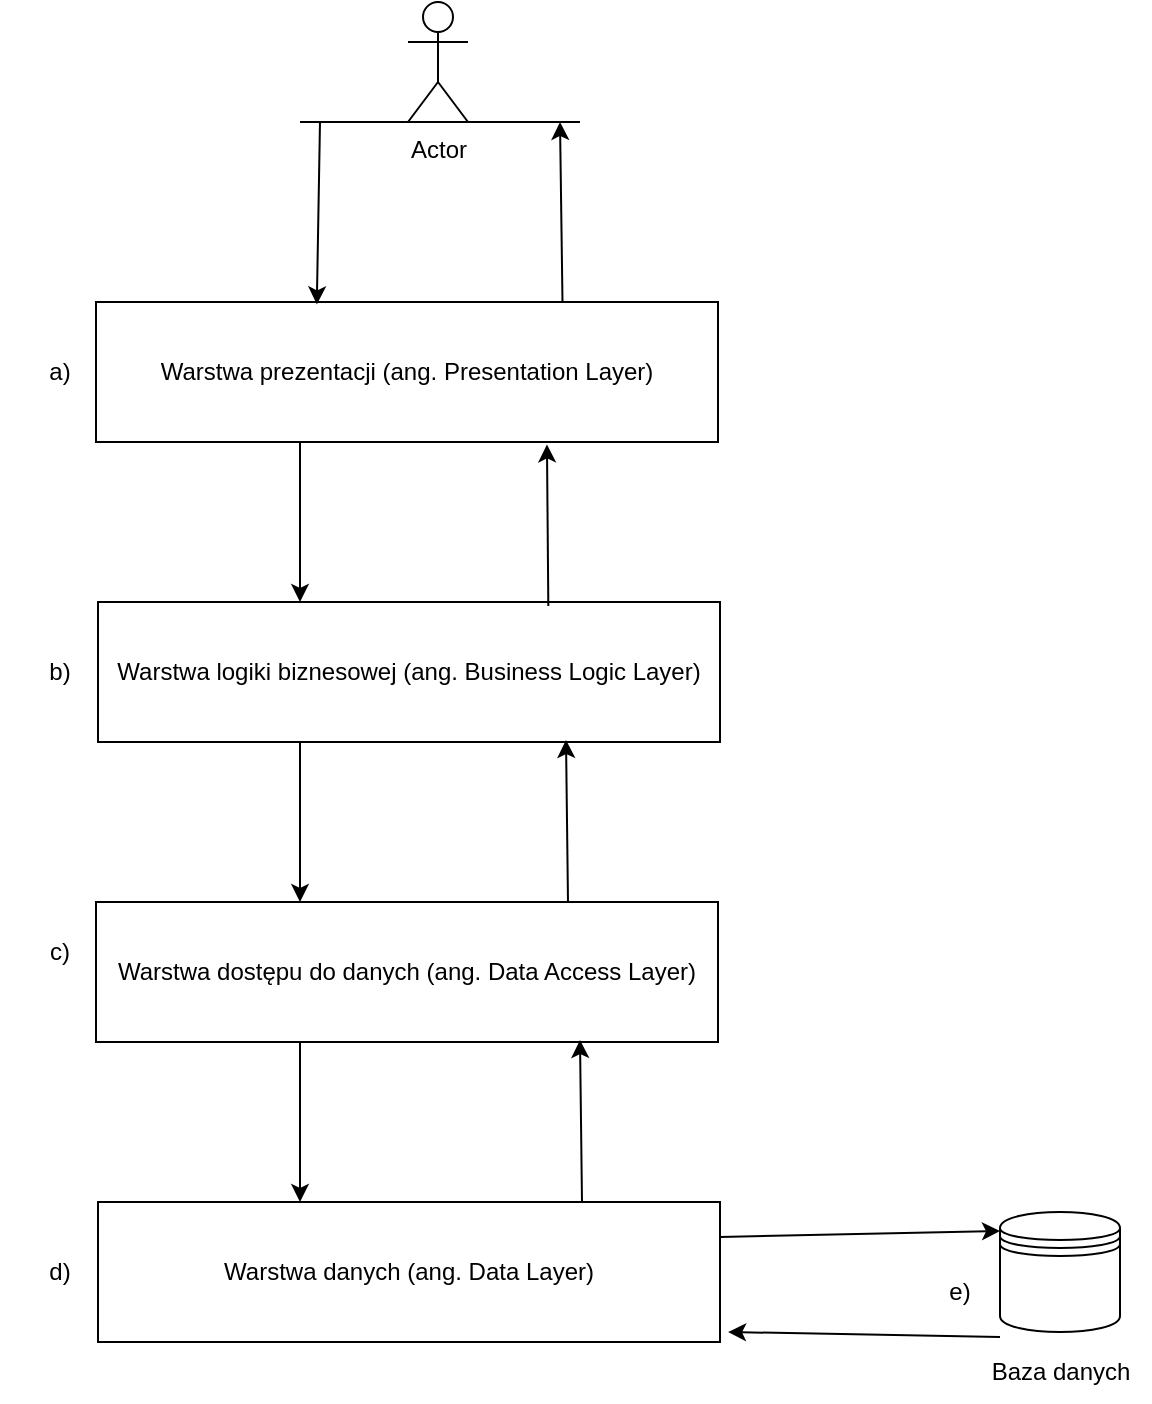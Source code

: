 <mxfile version="24.8.6">
  <diagram id="XNHBBVvSD7BfzJwFbyg2" name="Strona-2">
    <mxGraphModel dx="1195" dy="643" grid="1" gridSize="10" guides="1" tooltips="1" connect="1" arrows="1" fold="1" page="1" pageScale="1" pageWidth="827" pageHeight="1169" math="0" shadow="0">
      <root>
        <mxCell id="0" />
        <mxCell id="1" parent="0" />
        <mxCell id="6ze8ezQ12YMR2CTtZ2g3-1" value="Warstwa prezentacji (ang. Presentation Layer)" style="rounded=0;whiteSpace=wrap;html=1;" vertex="1" parent="1">
          <mxGeometry x="258" y="170" width="311" height="70" as="geometry" />
        </mxCell>
        <mxCell id="6ze8ezQ12YMR2CTtZ2g3-2" value="Warstwa logiki biznesowej (ang. Business Logic Layer)" style="rounded=0;whiteSpace=wrap;html=1;" vertex="1" parent="1">
          <mxGeometry x="259" y="320" width="311" height="70" as="geometry" />
        </mxCell>
        <mxCell id="6ze8ezQ12YMR2CTtZ2g3-3" value="Warstwa dostępu do danych (ang. Data Access Layer)" style="rounded=0;whiteSpace=wrap;html=1;" vertex="1" parent="1">
          <mxGeometry x="258" y="470" width="311" height="70" as="geometry" />
        </mxCell>
        <mxCell id="6ze8ezQ12YMR2CTtZ2g3-4" value="Warstwa danych (ang. Data Layer)" style="rounded=0;whiteSpace=wrap;html=1;" vertex="1" parent="1">
          <mxGeometry x="259" y="620" width="311" height="70" as="geometry" />
        </mxCell>
        <mxCell id="6ze8ezQ12YMR2CTtZ2g3-5" value="Actor" style="shape=umlActor;verticalLabelPosition=bottom;verticalAlign=top;html=1;outlineConnect=0;" vertex="1" parent="1">
          <mxGeometry x="414" y="20" width="30" height="60" as="geometry" />
        </mxCell>
        <mxCell id="6ze8ezQ12YMR2CTtZ2g3-6" value="" style="shape=datastore;whiteSpace=wrap;html=1;" vertex="1" parent="1">
          <mxGeometry x="710" y="625" width="60" height="60" as="geometry" />
        </mxCell>
        <mxCell id="6ze8ezQ12YMR2CTtZ2g3-7" value="" style="endArrow=classic;html=1;rounded=0;entryX=0.355;entryY=0.017;entryDx=0;entryDy=0;entryPerimeter=0;" edge="1" parent="1" target="6ze8ezQ12YMR2CTtZ2g3-1">
          <mxGeometry width="50" height="50" relative="1" as="geometry">
            <mxPoint x="370" y="80" as="sourcePoint" />
            <mxPoint x="430" y="290" as="targetPoint" />
          </mxGeometry>
        </mxCell>
        <mxCell id="6ze8ezQ12YMR2CTtZ2g3-8" value="" style="endArrow=classic;html=1;rounded=0;exitX=0.75;exitY=0;exitDx=0;exitDy=0;" edge="1" parent="1" source="6ze8ezQ12YMR2CTtZ2g3-1">
          <mxGeometry width="50" height="50" relative="1" as="geometry">
            <mxPoint x="380" y="340" as="sourcePoint" />
            <mxPoint x="490" y="80" as="targetPoint" />
          </mxGeometry>
        </mxCell>
        <mxCell id="6ze8ezQ12YMR2CTtZ2g3-9" value="" style="endArrow=none;html=1;rounded=0;" edge="1" parent="1">
          <mxGeometry width="50" height="50" relative="1" as="geometry">
            <mxPoint x="360" y="80" as="sourcePoint" />
            <mxPoint x="500" y="80" as="targetPoint" />
          </mxGeometry>
        </mxCell>
        <mxCell id="6ze8ezQ12YMR2CTtZ2g3-10" value="" style="endArrow=classic;html=1;rounded=0;entryX=0.355;entryY=0.017;entryDx=0;entryDy=0;entryPerimeter=0;" edge="1" parent="1">
          <mxGeometry width="50" height="50" relative="1" as="geometry">
            <mxPoint x="360" y="240" as="sourcePoint" />
            <mxPoint x="360" y="320" as="targetPoint" />
          </mxGeometry>
        </mxCell>
        <mxCell id="6ze8ezQ12YMR2CTtZ2g3-11" value="" style="endArrow=classic;html=1;rounded=0;entryX=0.355;entryY=0.017;entryDx=0;entryDy=0;entryPerimeter=0;" edge="1" parent="1">
          <mxGeometry width="50" height="50" relative="1" as="geometry">
            <mxPoint x="360" y="390" as="sourcePoint" />
            <mxPoint x="360" y="470" as="targetPoint" />
          </mxGeometry>
        </mxCell>
        <mxCell id="6ze8ezQ12YMR2CTtZ2g3-12" value="" style="endArrow=classic;html=1;rounded=0;entryX=0.355;entryY=0.017;entryDx=0;entryDy=0;entryPerimeter=0;" edge="1" parent="1">
          <mxGeometry width="50" height="50" relative="1" as="geometry">
            <mxPoint x="360" y="540" as="sourcePoint" />
            <mxPoint x="360" y="620" as="targetPoint" />
          </mxGeometry>
        </mxCell>
        <mxCell id="6ze8ezQ12YMR2CTtZ2g3-13" value="" style="endArrow=classic;html=1;rounded=0;entryX=0.725;entryY=1.017;entryDx=0;entryDy=0;exitX=0.724;exitY=0.029;exitDx=0;exitDy=0;exitPerimeter=0;entryPerimeter=0;" edge="1" parent="1" source="6ze8ezQ12YMR2CTtZ2g3-2" target="6ze8ezQ12YMR2CTtZ2g3-1">
          <mxGeometry width="50" height="50" relative="1" as="geometry">
            <mxPoint x="490" y="320" as="sourcePoint" />
            <mxPoint x="490" y="250" as="targetPoint" />
          </mxGeometry>
        </mxCell>
        <mxCell id="6ze8ezQ12YMR2CTtZ2g3-14" value="" style="endArrow=classic;html=1;rounded=0;entryX=0.725;entryY=1.017;entryDx=0;entryDy=0;exitX=0.724;exitY=0.029;exitDx=0;exitDy=0;exitPerimeter=0;entryPerimeter=0;" edge="1" parent="1">
          <mxGeometry width="50" height="50" relative="1" as="geometry">
            <mxPoint x="494" y="470" as="sourcePoint" />
            <mxPoint x="493" y="389" as="targetPoint" />
          </mxGeometry>
        </mxCell>
        <mxCell id="6ze8ezQ12YMR2CTtZ2g3-15" value="" style="endArrow=classic;html=1;rounded=0;entryX=0.725;entryY=1.017;entryDx=0;entryDy=0;exitX=0.724;exitY=0.029;exitDx=0;exitDy=0;exitPerimeter=0;entryPerimeter=0;" edge="1" parent="1">
          <mxGeometry width="50" height="50" relative="1" as="geometry">
            <mxPoint x="501" y="620" as="sourcePoint" />
            <mxPoint x="500" y="539" as="targetPoint" />
          </mxGeometry>
        </mxCell>
        <mxCell id="6ze8ezQ12YMR2CTtZ2g3-16" value="" style="endArrow=classic;html=1;rounded=0;exitX=1;exitY=0.25;exitDx=0;exitDy=0;entryX=0;entryY=0.158;entryDx=0;entryDy=0;entryPerimeter=0;" edge="1" parent="1" source="6ze8ezQ12YMR2CTtZ2g3-4" target="6ze8ezQ12YMR2CTtZ2g3-6">
          <mxGeometry width="50" height="50" relative="1" as="geometry">
            <mxPoint x="380" y="430" as="sourcePoint" />
            <mxPoint x="430" y="380" as="targetPoint" />
          </mxGeometry>
        </mxCell>
        <mxCell id="6ze8ezQ12YMR2CTtZ2g3-17" value="" style="endArrow=classic;html=1;rounded=0;exitX=0;exitY=0.7;exitDx=0;exitDy=0;entryX=1.013;entryY=0.636;entryDx=0;entryDy=0;entryPerimeter=0;" edge="1" parent="1">
          <mxGeometry width="50" height="50" relative="1" as="geometry">
            <mxPoint x="710" y="687.48" as="sourcePoint" />
            <mxPoint x="574.043" y="685" as="targetPoint" />
          </mxGeometry>
        </mxCell>
        <mxCell id="6ze8ezQ12YMR2CTtZ2g3-18" value="Baza danych" style="text;html=1;align=center;verticalAlign=middle;resizable=0;points=[];autosize=1;strokeColor=none;fillColor=none;" vertex="1" parent="1">
          <mxGeometry x="695" y="690" width="90" height="30" as="geometry" />
        </mxCell>
        <mxCell id="6ze8ezQ12YMR2CTtZ2g3-21" value="a)" style="text;html=1;align=center;verticalAlign=middle;whiteSpace=wrap;rounded=0;" vertex="1" parent="1">
          <mxGeometry x="210" y="190" width="60" height="30" as="geometry" />
        </mxCell>
        <mxCell id="6ze8ezQ12YMR2CTtZ2g3-22" value="b)" style="text;html=1;align=center;verticalAlign=middle;whiteSpace=wrap;rounded=0;" vertex="1" parent="1">
          <mxGeometry x="210" y="340" width="60" height="30" as="geometry" />
        </mxCell>
        <mxCell id="6ze8ezQ12YMR2CTtZ2g3-23" value="c)" style="text;html=1;align=center;verticalAlign=middle;whiteSpace=wrap;rounded=0;" vertex="1" parent="1">
          <mxGeometry x="210" y="480" width="60" height="30" as="geometry" />
        </mxCell>
        <mxCell id="6ze8ezQ12YMR2CTtZ2g3-24" value="d)" style="text;html=1;align=center;verticalAlign=middle;whiteSpace=wrap;rounded=0;" vertex="1" parent="1">
          <mxGeometry x="210" y="640" width="60" height="30" as="geometry" />
        </mxCell>
        <mxCell id="6ze8ezQ12YMR2CTtZ2g3-25" value="e)" style="text;html=1;align=center;verticalAlign=middle;whiteSpace=wrap;rounded=0;" vertex="1" parent="1">
          <mxGeometry x="660" y="650" width="60" height="30" as="geometry" />
        </mxCell>
      </root>
    </mxGraphModel>
  </diagram>
</mxfile>
